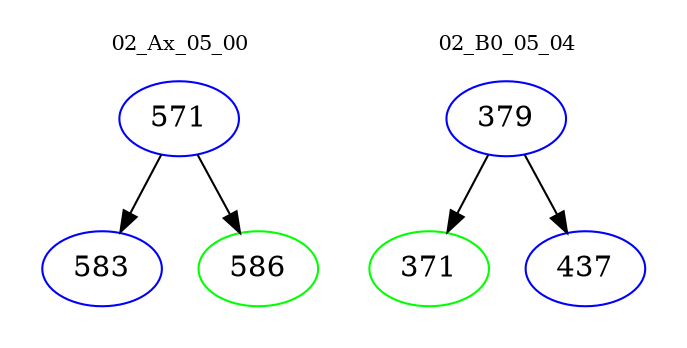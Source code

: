 digraph{
subgraph cluster_0 {
color = white
label = "02_Ax_05_00";
fontsize=10;
T0_571 [label="571", color="blue"]
T0_571 -> T0_583 [color="black"]
T0_583 [label="583", color="blue"]
T0_571 -> T0_586 [color="black"]
T0_586 [label="586", color="green"]
}
subgraph cluster_1 {
color = white
label = "02_B0_05_04";
fontsize=10;
T1_379 [label="379", color="blue"]
T1_379 -> T1_371 [color="black"]
T1_371 [label="371", color="green"]
T1_379 -> T1_437 [color="black"]
T1_437 [label="437", color="blue"]
}
}
